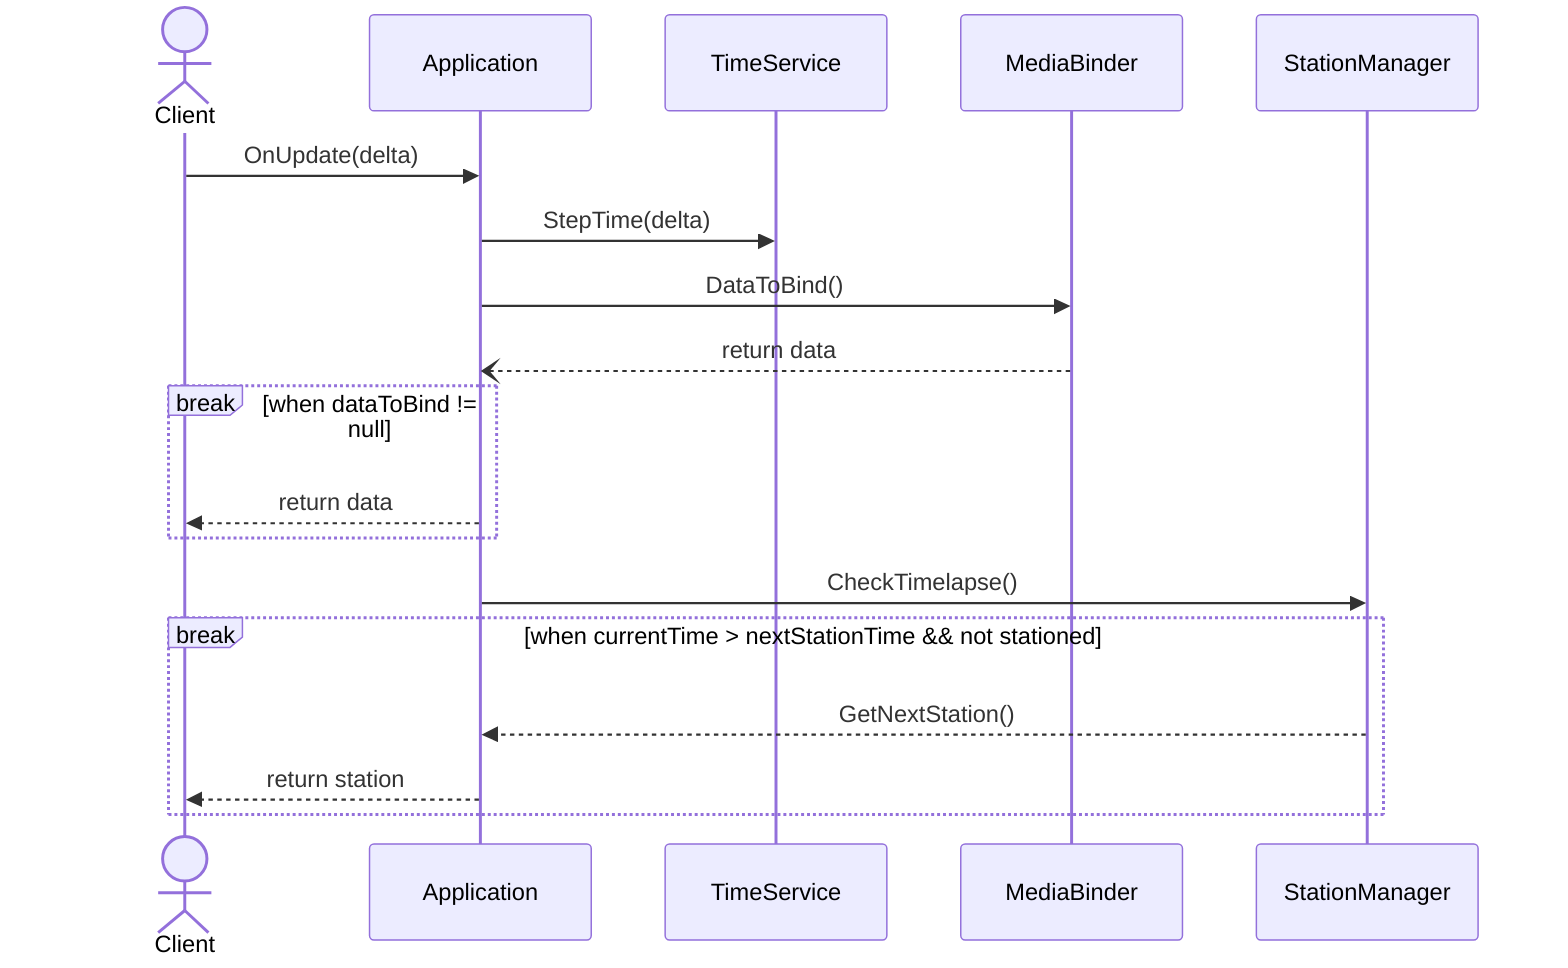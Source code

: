sequenceDiagram
    actor Client
    participant Application
    participant TimeService
    participant MediaBinder
    participant StationManager

    Client->>Application: OnUpdate(delta)
    Application->>TimeService: StepTime(delta)
        Application->>MediaBinder: DataToBind()
        MediaBinder--)Application: return data
    break when dataToBind != null
        Application-->>Client: return data
    end
    Application->>StationManager: CheckTimelapse()
    break when currentTime > nextStationTime && not stationed
        StationManager-->>Application: GetNextStation()
        Application-->>Client: return station
    end